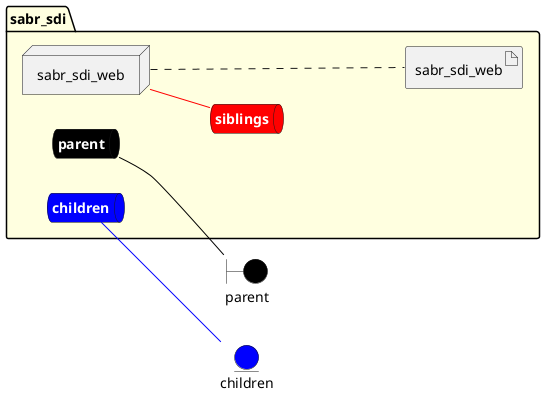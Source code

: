 @startuml

left to right direction


boundary parent #black


entity children #blue




package "sabr_sdi" #lightyellow {
    queue parentnet #black [
            <b><color:white>parent</color></b>
    ]
    
    parentnet -[#black]- parent
    
    queue childrennet #blue [
            <b><color:white>children</color></b>
    ]
    
    childrennet -[#blue]- children
    
    queue siblingsnet #red [
            <b><color:white>siblings</color></b>
    ]
    

node "sabr_sdi_web" as sabr_sdi_webService


        artifact "sabr_sdi_web" as sabr_sdi_webimage
    
}

sabr_sdi_webService -[#red]- siblingsnet
sabr_sdi_webService .... sabr_sdi_webimage


@enduml
